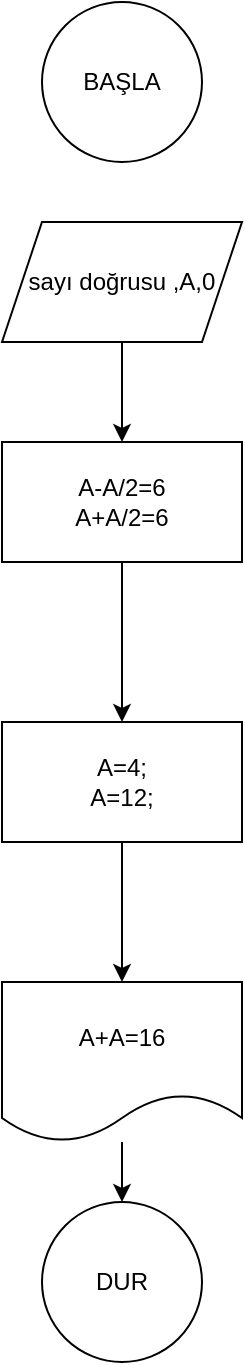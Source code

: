 <mxfile version="14.9.9" type="device"><diagram id="5-mtqgxXvIeoR_9GciDJ" name="Page-1"><mxGraphModel dx="1422" dy="762" grid="1" gridSize="10" guides="1" tooltips="1" connect="1" arrows="1" fold="1" page="1" pageScale="1" pageWidth="827" pageHeight="1169" math="0" shadow="0"><root><mxCell id="0"/><mxCell id="1" parent="0"/><mxCell id="6K70VEiZf4TX417PhUbf-2" value="BAŞLA" style="ellipse;whiteSpace=wrap;html=1;aspect=fixed;" vertex="1" parent="1"><mxGeometry x="360" y="70" width="80" height="80" as="geometry"/></mxCell><mxCell id="6K70VEiZf4TX417PhUbf-3" value="DUR" style="ellipse;whiteSpace=wrap;html=1;aspect=fixed;" vertex="1" parent="1"><mxGeometry x="360" y="670" width="80" height="80" as="geometry"/></mxCell><mxCell id="6K70VEiZf4TX417PhUbf-6" value="" style="edgeStyle=orthogonalEdgeStyle;rounded=0;orthogonalLoop=1;jettySize=auto;html=1;" edge="1" parent="1" source="6K70VEiZf4TX417PhUbf-4" target="6K70VEiZf4TX417PhUbf-5"><mxGeometry relative="1" as="geometry"/></mxCell><mxCell id="6K70VEiZf4TX417PhUbf-4" value="sayı doğrusu ,A,0" style="shape=parallelogram;perimeter=parallelogramPerimeter;whiteSpace=wrap;html=1;fixedSize=1;" vertex="1" parent="1"><mxGeometry x="340" y="180" width="120" height="60" as="geometry"/></mxCell><mxCell id="6K70VEiZf4TX417PhUbf-8" value="" style="edgeStyle=orthogonalEdgeStyle;rounded=0;orthogonalLoop=1;jettySize=auto;html=1;" edge="1" parent="1" source="6K70VEiZf4TX417PhUbf-5" target="6K70VEiZf4TX417PhUbf-7"><mxGeometry relative="1" as="geometry"/></mxCell><mxCell id="6K70VEiZf4TX417PhUbf-5" value="A-A/2=6&lt;br&gt;A+A/2=6" style="whiteSpace=wrap;html=1;" vertex="1" parent="1"><mxGeometry x="340" y="290" width="120" height="60" as="geometry"/></mxCell><mxCell id="6K70VEiZf4TX417PhUbf-11" value="" style="edgeStyle=orthogonalEdgeStyle;rounded=0;orthogonalLoop=1;jettySize=auto;html=1;" edge="1" parent="1" source="6K70VEiZf4TX417PhUbf-7" target="6K70VEiZf4TX417PhUbf-10"><mxGeometry relative="1" as="geometry"/></mxCell><mxCell id="6K70VEiZf4TX417PhUbf-7" value="A=4;&lt;br&gt;A=12;" style="whiteSpace=wrap;html=1;" vertex="1" parent="1"><mxGeometry x="340" y="430" width="120" height="60" as="geometry"/></mxCell><mxCell id="6K70VEiZf4TX417PhUbf-12" value="" style="edgeStyle=orthogonalEdgeStyle;rounded=0;orthogonalLoop=1;jettySize=auto;html=1;" edge="1" parent="1" source="6K70VEiZf4TX417PhUbf-10" target="6K70VEiZf4TX417PhUbf-3"><mxGeometry relative="1" as="geometry"/></mxCell><mxCell id="6K70VEiZf4TX417PhUbf-10" value="A+A=16" style="shape=document;whiteSpace=wrap;html=1;boundedLbl=1;" vertex="1" parent="1"><mxGeometry x="340" y="560" width="120" height="80" as="geometry"/></mxCell></root></mxGraphModel></diagram></mxfile>
